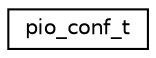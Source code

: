 digraph "Graphical Class Hierarchy"
{
 // LATEX_PDF_SIZE
  edge [fontname="Helvetica",fontsize="10",labelfontname="Helvetica",labelfontsize="10"];
  node [fontname="Helvetica",fontsize="10",shape=record];
  rankdir="LR";
  Node0 [label="pio_conf_t",height=0.2,width=0.4,color="black", fillcolor="white", style="filled",URL="$structpio__conf__t.html",tooltip="PIO configuration type."];
}
